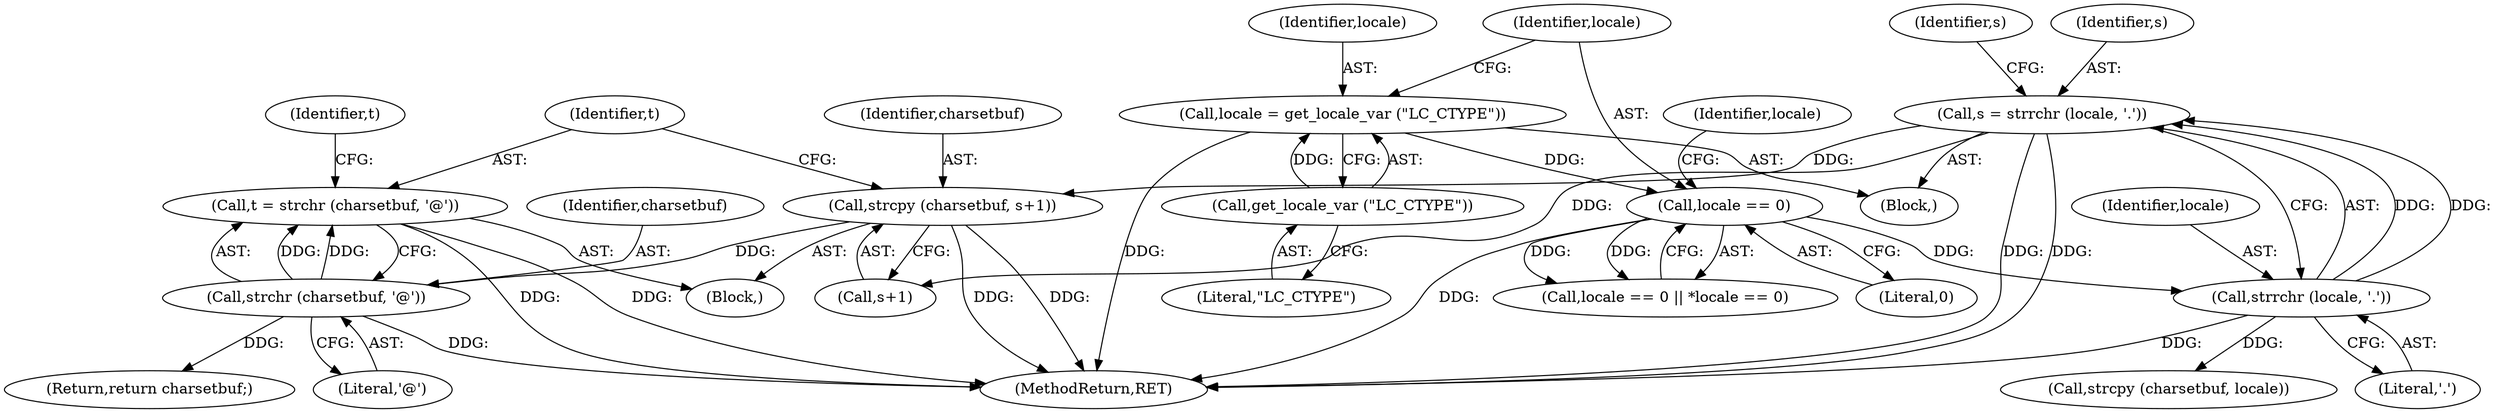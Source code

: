 digraph "0_savannah_863d31ae775d56b785dc5b0105b6d251515d81d5_0@API" {
"1000138" [label="(Call,t = strchr (charsetbuf, '@'))"];
"1000140" [label="(Call,strchr (charsetbuf, '@'))"];
"1000133" [label="(Call,strcpy (charsetbuf, s+1))"];
"1000125" [label="(Call,s = strrchr (locale, '.'))"];
"1000127" [label="(Call,strrchr (locale, '.'))"];
"1000112" [label="(Call,locale == 0)"];
"1000106" [label="(Call,locale = get_locale_var (\"LC_CTYPE\"))"];
"1000108" [label="(Call,get_locale_var (\"LC_CTYPE\"))"];
"1000149" [label="(Return,return charsetbuf;)"];
"1000117" [label="(Identifier,locale)"];
"1000142" [label="(Literal,'@')"];
"1000125" [label="(Call,s = strrchr (locale, '.'))"];
"1000111" [label="(Call,locale == 0 || *locale == 0)"];
"1000140" [label="(Call,strchr (charsetbuf, '@'))"];
"1000144" [label="(Identifier,t)"];
"1000112" [label="(Call,locale == 0)"];
"1000127" [label="(Call,strrchr (locale, '.'))"];
"1000151" [label="(Call,strcpy (charsetbuf, locale))"];
"1000107" [label="(Identifier,locale)"];
"1000108" [label="(Call,get_locale_var (\"LC_CTYPE\"))"];
"1000113" [label="(Identifier,locale)"];
"1000126" [label="(Identifier,s)"];
"1000101" [label="(Block,)"];
"1000128" [label="(Identifier,locale)"];
"1000135" [label="(Call,s+1)"];
"1000139" [label="(Identifier,t)"];
"1000114" [label="(Literal,0)"];
"1000106" [label="(Call,locale = get_locale_var (\"LC_CTYPE\"))"];
"1000131" [label="(Identifier,s)"];
"1000132" [label="(Block,)"];
"1000133" [label="(Call,strcpy (charsetbuf, s+1))"];
"1000109" [label="(Literal,\"LC_CTYPE\")"];
"1000141" [label="(Identifier,charsetbuf)"];
"1000134" [label="(Identifier,charsetbuf)"];
"1000156" [label="(MethodReturn,RET)"];
"1000138" [label="(Call,t = strchr (charsetbuf, '@'))"];
"1000129" [label="(Literal,'.')"];
"1000138" -> "1000132"  [label="AST: "];
"1000138" -> "1000140"  [label="CFG: "];
"1000139" -> "1000138"  [label="AST: "];
"1000140" -> "1000138"  [label="AST: "];
"1000144" -> "1000138"  [label="CFG: "];
"1000138" -> "1000156"  [label="DDG: "];
"1000138" -> "1000156"  [label="DDG: "];
"1000140" -> "1000138"  [label="DDG: "];
"1000140" -> "1000138"  [label="DDG: "];
"1000140" -> "1000142"  [label="CFG: "];
"1000141" -> "1000140"  [label="AST: "];
"1000142" -> "1000140"  [label="AST: "];
"1000140" -> "1000156"  [label="DDG: "];
"1000133" -> "1000140"  [label="DDG: "];
"1000140" -> "1000149"  [label="DDG: "];
"1000133" -> "1000132"  [label="AST: "];
"1000133" -> "1000135"  [label="CFG: "];
"1000134" -> "1000133"  [label="AST: "];
"1000135" -> "1000133"  [label="AST: "];
"1000139" -> "1000133"  [label="CFG: "];
"1000133" -> "1000156"  [label="DDG: "];
"1000133" -> "1000156"  [label="DDG: "];
"1000125" -> "1000133"  [label="DDG: "];
"1000125" -> "1000101"  [label="AST: "];
"1000125" -> "1000127"  [label="CFG: "];
"1000126" -> "1000125"  [label="AST: "];
"1000127" -> "1000125"  [label="AST: "];
"1000131" -> "1000125"  [label="CFG: "];
"1000125" -> "1000156"  [label="DDG: "];
"1000125" -> "1000156"  [label="DDG: "];
"1000127" -> "1000125"  [label="DDG: "];
"1000127" -> "1000125"  [label="DDG: "];
"1000125" -> "1000135"  [label="DDG: "];
"1000127" -> "1000129"  [label="CFG: "];
"1000128" -> "1000127"  [label="AST: "];
"1000129" -> "1000127"  [label="AST: "];
"1000127" -> "1000156"  [label="DDG: "];
"1000112" -> "1000127"  [label="DDG: "];
"1000127" -> "1000151"  [label="DDG: "];
"1000112" -> "1000111"  [label="AST: "];
"1000112" -> "1000114"  [label="CFG: "];
"1000113" -> "1000112"  [label="AST: "];
"1000114" -> "1000112"  [label="AST: "];
"1000117" -> "1000112"  [label="CFG: "];
"1000111" -> "1000112"  [label="CFG: "];
"1000112" -> "1000156"  [label="DDG: "];
"1000112" -> "1000111"  [label="DDG: "];
"1000112" -> "1000111"  [label="DDG: "];
"1000106" -> "1000112"  [label="DDG: "];
"1000106" -> "1000101"  [label="AST: "];
"1000106" -> "1000108"  [label="CFG: "];
"1000107" -> "1000106"  [label="AST: "];
"1000108" -> "1000106"  [label="AST: "];
"1000113" -> "1000106"  [label="CFG: "];
"1000106" -> "1000156"  [label="DDG: "];
"1000108" -> "1000106"  [label="DDG: "];
"1000108" -> "1000109"  [label="CFG: "];
"1000109" -> "1000108"  [label="AST: "];
}
